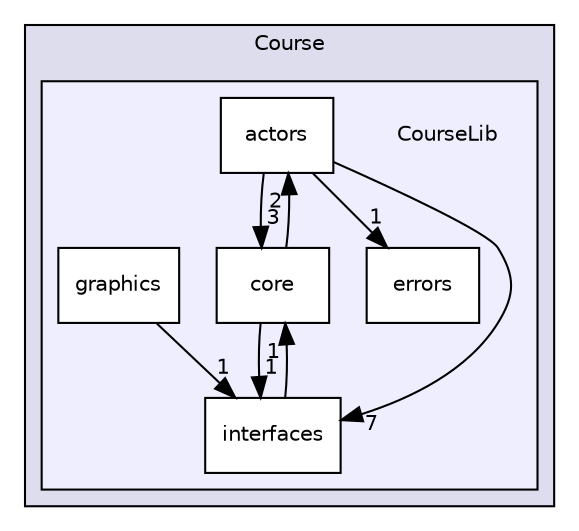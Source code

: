 digraph "Course/CourseLib" {
  compound=true
  node [ fontsize="10", fontname="Helvetica"];
  edge [ labelfontsize="10", labelfontname="Helvetica"];
  subgraph clusterdir_e6896a8a5f37dc8990fe861f004b1f70 {
    graph [ bgcolor="#ddddee", pencolor="black", label="Course" fontname="Helvetica", fontsize="10", URL="dir_e6896a8a5f37dc8990fe861f004b1f70.html"]
  subgraph clusterdir_073dd5d248e348c36f44047f329142b1 {
    graph [ bgcolor="#eeeeff", pencolor="black", label="" URL="dir_073dd5d248e348c36f44047f329142b1.html"];
    dir_073dd5d248e348c36f44047f329142b1 [shape=plaintext label="CourseLib"];
    dir_5a677f39e1b1e98afbb3471e974187bf [shape=box label="actors" color="black" fillcolor="white" style="filled" URL="dir_5a677f39e1b1e98afbb3471e974187bf.html"];
    dir_f0c2f1e2669e4839cf697743412b9102 [shape=box label="core" color="black" fillcolor="white" style="filled" URL="dir_f0c2f1e2669e4839cf697743412b9102.html"];
    dir_eaf88a8a66681dd22d120b76a51387e2 [shape=box label="errors" color="black" fillcolor="white" style="filled" URL="dir_eaf88a8a66681dd22d120b76a51387e2.html"];
    dir_d52b4591e84c32d25458d8cd7834762a [shape=box label="graphics" color="black" fillcolor="white" style="filled" URL="dir_d52b4591e84c32d25458d8cd7834762a.html"];
    dir_31ecbf5764a97f048ee4b40f23fa60f9 [shape=box label="interfaces" color="black" fillcolor="white" style="filled" URL="dir_31ecbf5764a97f048ee4b40f23fa60f9.html"];
  }
  }
  dir_31ecbf5764a97f048ee4b40f23fa60f9->dir_f0c2f1e2669e4839cf697743412b9102 [headlabel="1", labeldistance=1.5 headhref="dir_000006_000003.html"];
  dir_d52b4591e84c32d25458d8cd7834762a->dir_31ecbf5764a97f048ee4b40f23fa60f9 [headlabel="1", labeldistance=1.5 headhref="dir_000005_000006.html"];
  dir_5a677f39e1b1e98afbb3471e974187bf->dir_eaf88a8a66681dd22d120b76a51387e2 [headlabel="1", labeldistance=1.5 headhref="dir_000002_000004.html"];
  dir_5a677f39e1b1e98afbb3471e974187bf->dir_31ecbf5764a97f048ee4b40f23fa60f9 [headlabel="7", labeldistance=1.5 headhref="dir_000002_000006.html"];
  dir_5a677f39e1b1e98afbb3471e974187bf->dir_f0c2f1e2669e4839cf697743412b9102 [headlabel="3", labeldistance=1.5 headhref="dir_000002_000003.html"];
  dir_f0c2f1e2669e4839cf697743412b9102->dir_31ecbf5764a97f048ee4b40f23fa60f9 [headlabel="1", labeldistance=1.5 headhref="dir_000003_000006.html"];
  dir_f0c2f1e2669e4839cf697743412b9102->dir_5a677f39e1b1e98afbb3471e974187bf [headlabel="2", labeldistance=1.5 headhref="dir_000003_000002.html"];
}
